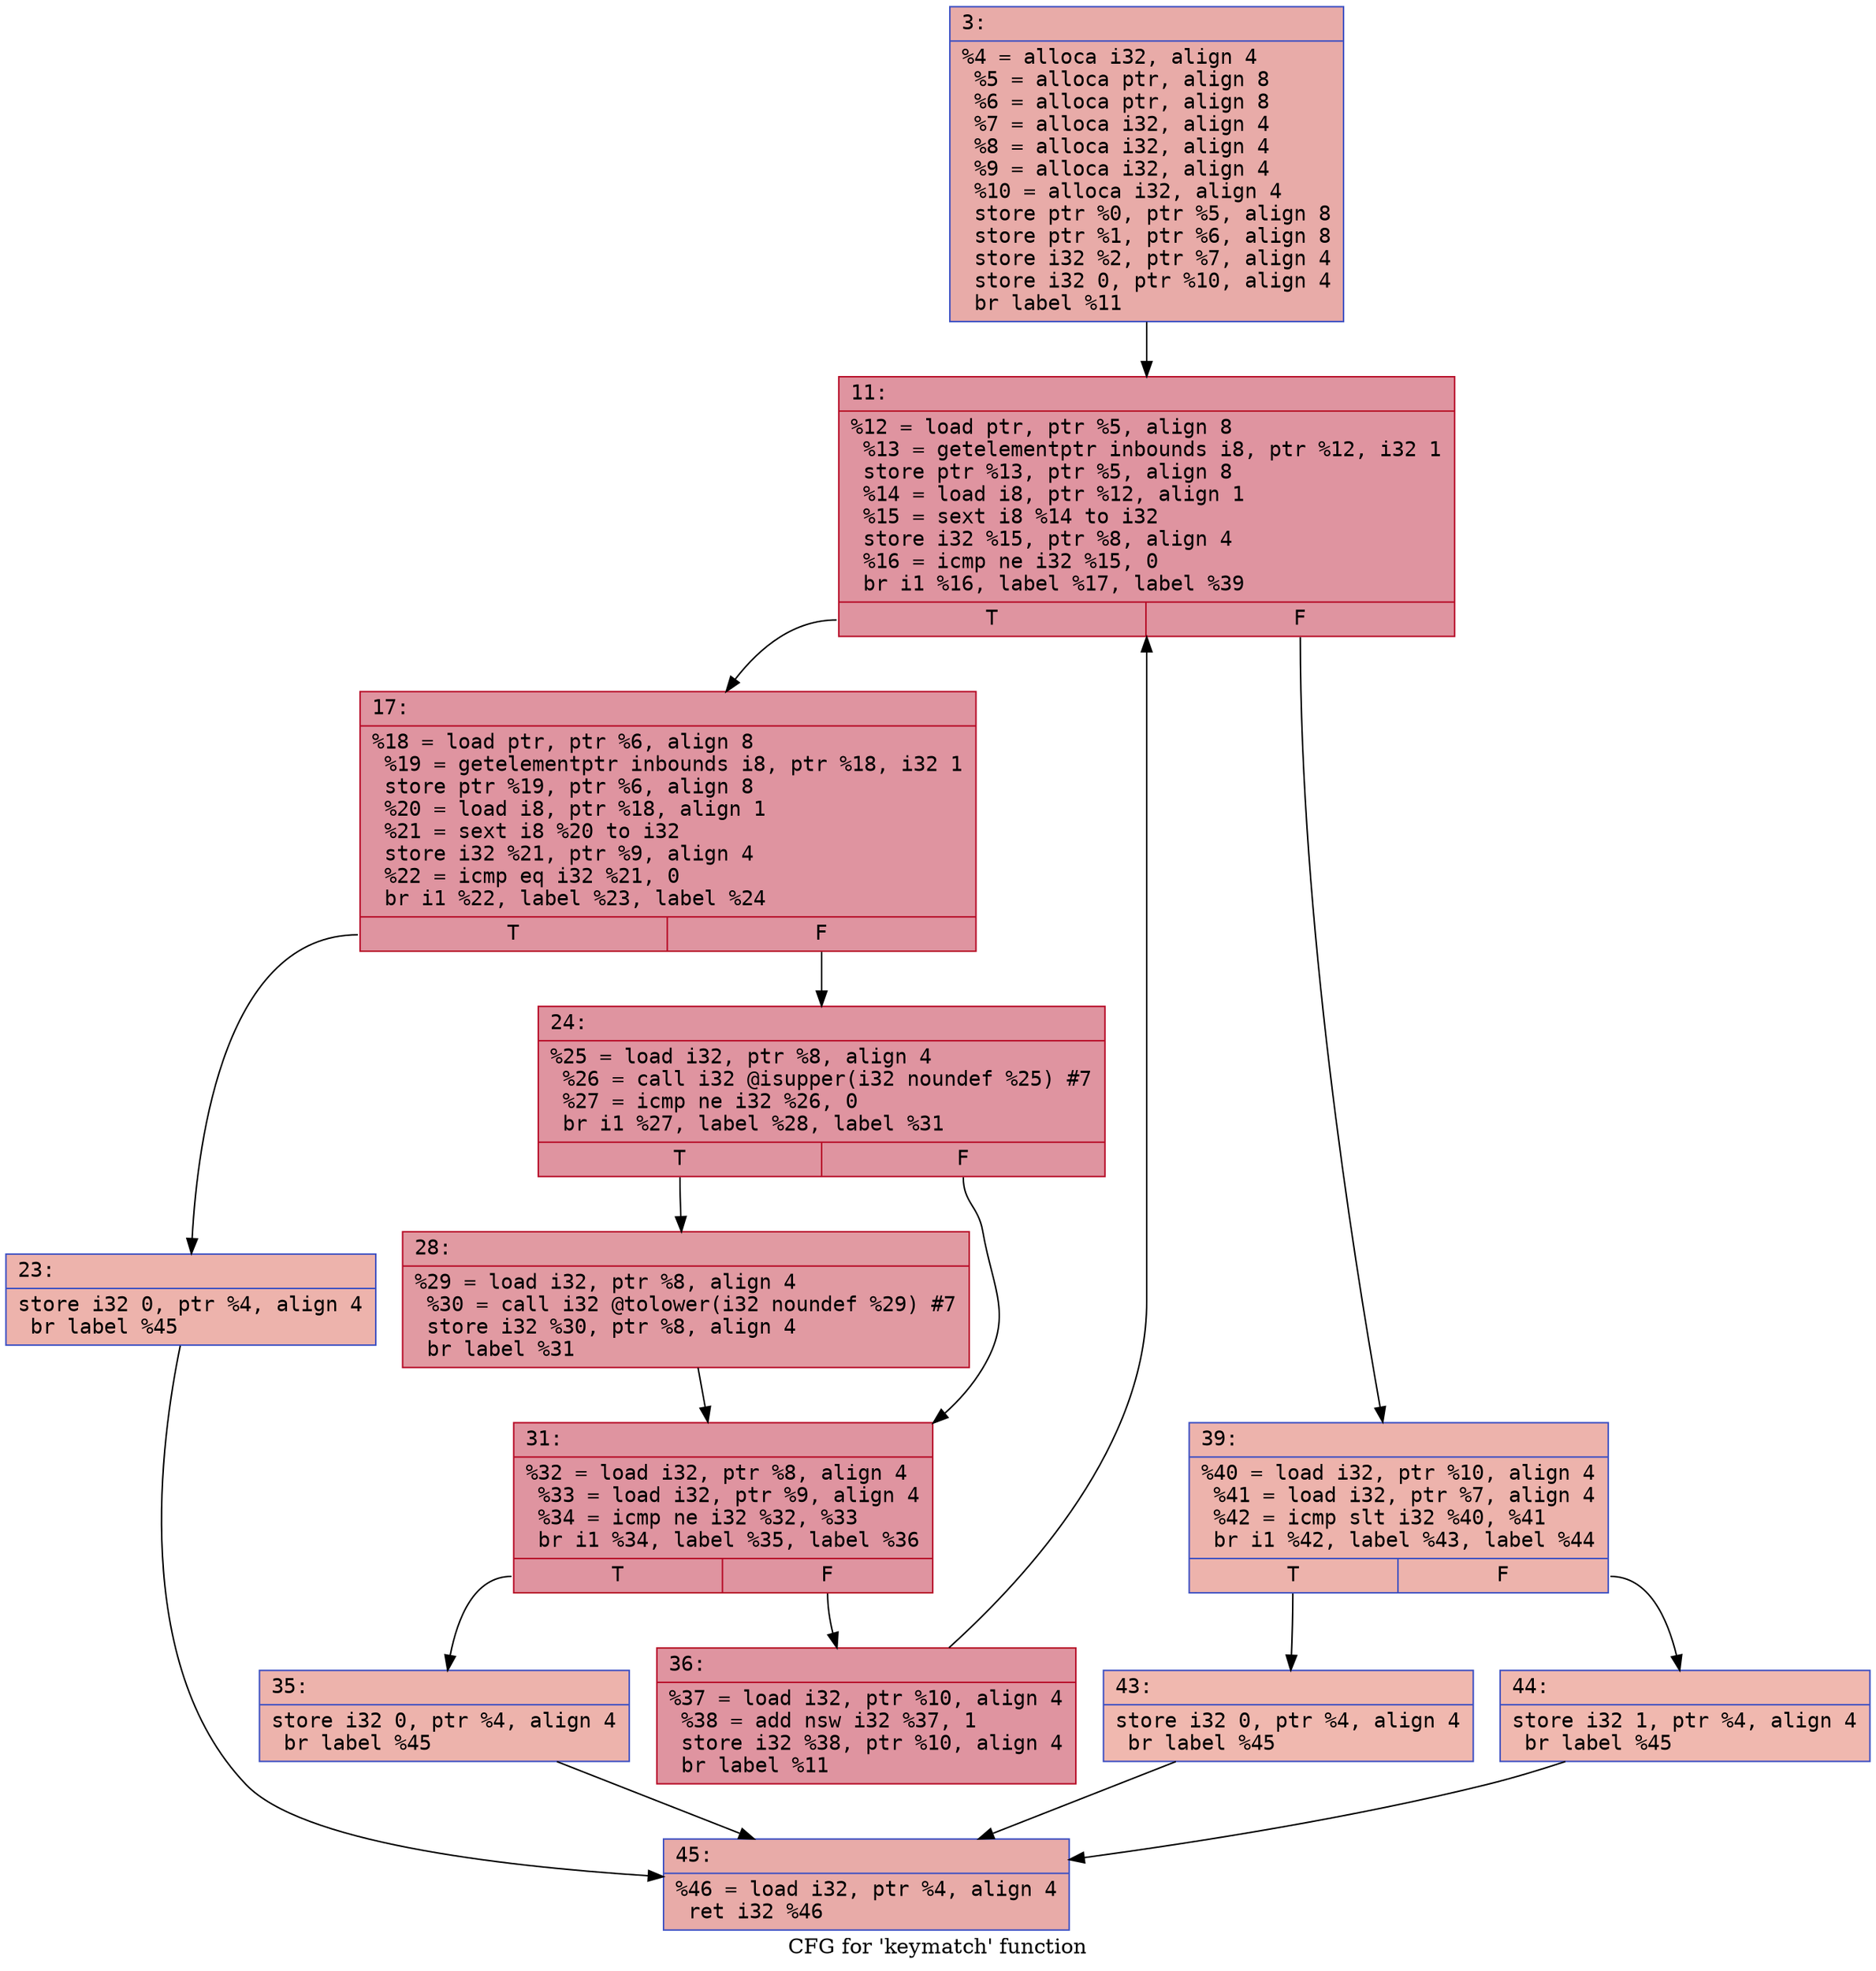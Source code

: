 digraph "CFG for 'keymatch' function" {
	label="CFG for 'keymatch' function";

	Node0x600003e88140 [shape=record,color="#3d50c3ff", style=filled, fillcolor="#cc403a70" fontname="Courier",label="{3:\l|  %4 = alloca i32, align 4\l  %5 = alloca ptr, align 8\l  %6 = alloca ptr, align 8\l  %7 = alloca i32, align 4\l  %8 = alloca i32, align 4\l  %9 = alloca i32, align 4\l  %10 = alloca i32, align 4\l  store ptr %0, ptr %5, align 8\l  store ptr %1, ptr %6, align 8\l  store i32 %2, ptr %7, align 4\l  store i32 0, ptr %10, align 4\l  br label %11\l}"];
	Node0x600003e88140 -> Node0x600003e88230[tooltip="3 -> 11\nProbability 100.00%" ];
	Node0x600003e88230 [shape=record,color="#b70d28ff", style=filled, fillcolor="#b70d2870" fontname="Courier",label="{11:\l|  %12 = load ptr, ptr %5, align 8\l  %13 = getelementptr inbounds i8, ptr %12, i32 1\l  store ptr %13, ptr %5, align 8\l  %14 = load i8, ptr %12, align 1\l  %15 = sext i8 %14 to i32\l  store i32 %15, ptr %8, align 4\l  %16 = icmp ne i32 %15, 0\l  br i1 %16, label %17, label %39\l|{<s0>T|<s1>F}}"];
	Node0x600003e88230:s0 -> Node0x600003e88280[tooltip="11 -> 17\nProbability 96.88%" ];
	Node0x600003e88230:s1 -> Node0x600003e884b0[tooltip="11 -> 39\nProbability 3.12%" ];
	Node0x600003e88280 [shape=record,color="#b70d28ff", style=filled, fillcolor="#b70d2870" fontname="Courier",label="{17:\l|  %18 = load ptr, ptr %6, align 8\l  %19 = getelementptr inbounds i8, ptr %18, i32 1\l  store ptr %19, ptr %6, align 8\l  %20 = load i8, ptr %18, align 1\l  %21 = sext i8 %20 to i32\l  store i32 %21, ptr %9, align 4\l  %22 = icmp eq i32 %21, 0\l  br i1 %22, label %23, label %24\l|{<s0>T|<s1>F}}"];
	Node0x600003e88280:s0 -> Node0x600003e882d0[tooltip="17 -> 23\nProbability 3.12%" ];
	Node0x600003e88280:s1 -> Node0x600003e88320[tooltip="17 -> 24\nProbability 96.88%" ];
	Node0x600003e882d0 [shape=record,color="#3d50c3ff", style=filled, fillcolor="#d6524470" fontname="Courier",label="{23:\l|  store i32 0, ptr %4, align 4\l  br label %45\l}"];
	Node0x600003e882d0 -> Node0x600003e885a0[tooltip="23 -> 45\nProbability 100.00%" ];
	Node0x600003e88320 [shape=record,color="#b70d28ff", style=filled, fillcolor="#b70d2870" fontname="Courier",label="{24:\l|  %25 = load i32, ptr %8, align 4\l  %26 = call i32 @isupper(i32 noundef %25) #7\l  %27 = icmp ne i32 %26, 0\l  br i1 %27, label %28, label %31\l|{<s0>T|<s1>F}}"];
	Node0x600003e88320:s0 -> Node0x600003e88370[tooltip="24 -> 28\nProbability 62.50%" ];
	Node0x600003e88320:s1 -> Node0x600003e883c0[tooltip="24 -> 31\nProbability 37.50%" ];
	Node0x600003e88370 [shape=record,color="#b70d28ff", style=filled, fillcolor="#bb1b2c70" fontname="Courier",label="{28:\l|  %29 = load i32, ptr %8, align 4\l  %30 = call i32 @tolower(i32 noundef %29) #7\l  store i32 %30, ptr %8, align 4\l  br label %31\l}"];
	Node0x600003e88370 -> Node0x600003e883c0[tooltip="28 -> 31\nProbability 100.00%" ];
	Node0x600003e883c0 [shape=record,color="#b70d28ff", style=filled, fillcolor="#b70d2870" fontname="Courier",label="{31:\l|  %32 = load i32, ptr %8, align 4\l  %33 = load i32, ptr %9, align 4\l  %34 = icmp ne i32 %32, %33\l  br i1 %34, label %35, label %36\l|{<s0>T|<s1>F}}"];
	Node0x600003e883c0:s0 -> Node0x600003e88410[tooltip="31 -> 35\nProbability 3.12%" ];
	Node0x600003e883c0:s1 -> Node0x600003e88460[tooltip="31 -> 36\nProbability 96.88%" ];
	Node0x600003e88410 [shape=record,color="#3d50c3ff", style=filled, fillcolor="#d6524470" fontname="Courier",label="{35:\l|  store i32 0, ptr %4, align 4\l  br label %45\l}"];
	Node0x600003e88410 -> Node0x600003e885a0[tooltip="35 -> 45\nProbability 100.00%" ];
	Node0x600003e88460 [shape=record,color="#b70d28ff", style=filled, fillcolor="#b70d2870" fontname="Courier",label="{36:\l|  %37 = load i32, ptr %10, align 4\l  %38 = add nsw i32 %37, 1\l  store i32 %38, ptr %10, align 4\l  br label %11\l}"];
	Node0x600003e88460 -> Node0x600003e88230[tooltip="36 -> 11\nProbability 100.00%" ];
	Node0x600003e884b0 [shape=record,color="#3d50c3ff", style=filled, fillcolor="#d6524470" fontname="Courier",label="{39:\l|  %40 = load i32, ptr %10, align 4\l  %41 = load i32, ptr %7, align 4\l  %42 = icmp slt i32 %40, %41\l  br i1 %42, label %43, label %44\l|{<s0>T|<s1>F}}"];
	Node0x600003e884b0:s0 -> Node0x600003e88500[tooltip="39 -> 43\nProbability 50.00%" ];
	Node0x600003e884b0:s1 -> Node0x600003e88550[tooltip="39 -> 44\nProbability 50.00%" ];
	Node0x600003e88500 [shape=record,color="#3d50c3ff", style=filled, fillcolor="#dc5d4a70" fontname="Courier",label="{43:\l|  store i32 0, ptr %4, align 4\l  br label %45\l}"];
	Node0x600003e88500 -> Node0x600003e885a0[tooltip="43 -> 45\nProbability 100.00%" ];
	Node0x600003e88550 [shape=record,color="#3d50c3ff", style=filled, fillcolor="#dc5d4a70" fontname="Courier",label="{44:\l|  store i32 1, ptr %4, align 4\l  br label %45\l}"];
	Node0x600003e88550 -> Node0x600003e885a0[tooltip="44 -> 45\nProbability 100.00%" ];
	Node0x600003e885a0 [shape=record,color="#3d50c3ff", style=filled, fillcolor="#cc403a70" fontname="Courier",label="{45:\l|  %46 = load i32, ptr %4, align 4\l  ret i32 %46\l}"];
}
